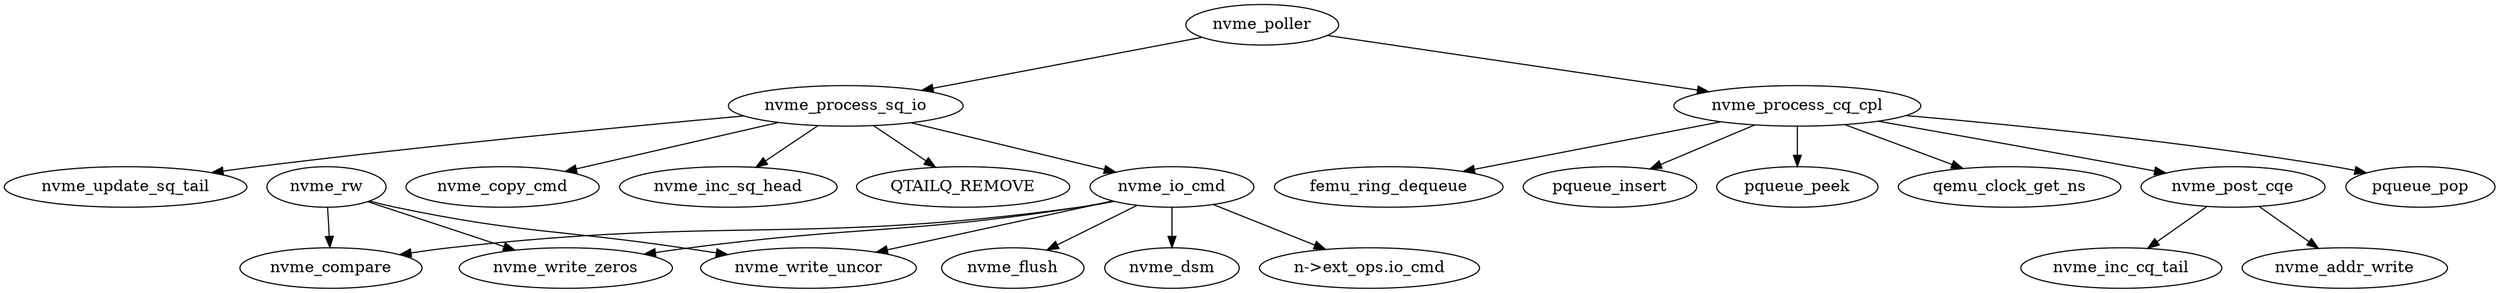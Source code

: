 digraph G {
    nvme_io_cmd -> nvme_flush;
    nvme_io_cmd -> nvme_dsm;
    nvme_io_cmd -> nvme_compare;
    nvme_io_cmd -> nvme_write_zeros;
    nvme_io_cmd -> nvme_write_uncor;
    nvme_io_cmd -> "n->ext_ops.io_cmd";

    nvme_process_sq_io -> nvme_update_sq_tail;
    nvme_process_sq_io -> nvme_copy_cmd;
    nvme_process_sq_io -> nvme_inc_sq_head;
    nvme_process_sq_io -> nvme_io_cmd;
    nvme_process_sq_io -> QTAILQ_REMOVE;

    nvme_process_cq_cpl -> femu_ring_dequeue;
    nvme_process_cq_cpl -> pqueue_insert;
    nvme_process_cq_cpl -> pqueue_peek;
    nvme_process_cq_cpl -> qemu_clock_get_ns;
    nvme_process_cq_cpl -> nvme_post_cqe;
    nvme_process_cq_cpl -> pqueue_pop;

    nvme_post_cqe -> nvme_inc_cq_tail;
    nvme_post_cqe -> nvme_addr_write;

    nvme_rw -> nvme_write_uncor;
    nvme_rw -> nvme_write_zeros;
    nvme_rw -> nvme_compare;

    nvme_poller -> nvme_process_sq_io;
    nvme_poller -> nvme_process_cq_cpl;
}